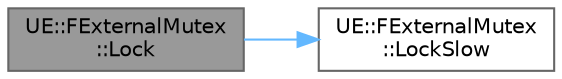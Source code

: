 digraph "UE::FExternalMutex::Lock"
{
 // INTERACTIVE_SVG=YES
 // LATEX_PDF_SIZE
  bgcolor="transparent";
  edge [fontname=Helvetica,fontsize=10,labelfontname=Helvetica,labelfontsize=10];
  node [fontname=Helvetica,fontsize=10,shape=box,height=0.2,width=0.4];
  rankdir="LR";
  Node1 [id="Node000001",label="UE::FExternalMutex\l::Lock",height=0.2,width=0.4,color="gray40", fillcolor="grey60", style="filled", fontcolor="black",tooltip=" "];
  Node1 -> Node2 [id="edge1_Node000001_Node000002",color="steelblue1",style="solid",tooltip=" "];
  Node2 [id="Node000002",label="UE::FExternalMutex\l::LockSlow",height=0.2,width=0.4,color="grey40", fillcolor="white", style="filled",URL="$d9/d0a/classUE_1_1FExternalMutex.html#ac2f120b7b670fc43134ec0cc2082b53a",tooltip=" "];
}

